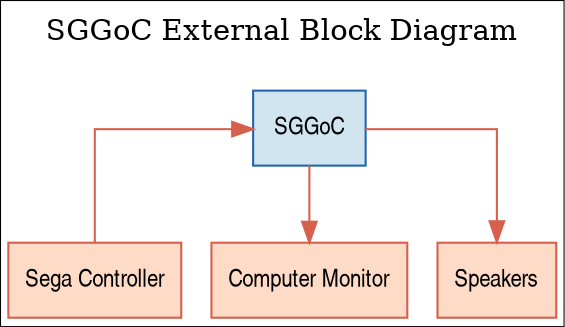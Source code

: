 digraph G {
    labelloc="t";
    label="SGGoC External Block Diagram\n\n";

    graph [splines=ortho, rankdir=TB, nodesep=0.2, colorscheme=rdbu9];
    node [nodesep=0.2, label="\N", shape=record, style="filled", colorscheme=rdbu9, color=2, fillcolor=4, fontname="Arial narrow", fontsize=12];
    edge [colorscheme=rdbu9, color=2, fontsize=11, fontname="Arial narrow"];

    sggoc[label="SGGoC", color=9, fillcolor=6];
    controller[label="Sega Controller"];
    monitor[label="Computer Monitor"];
    speakers[label="Speakers"];

    sggoc -> monitor;
    sggoc -> speakers;
    sggoc -> controller [dir="back"];

}
